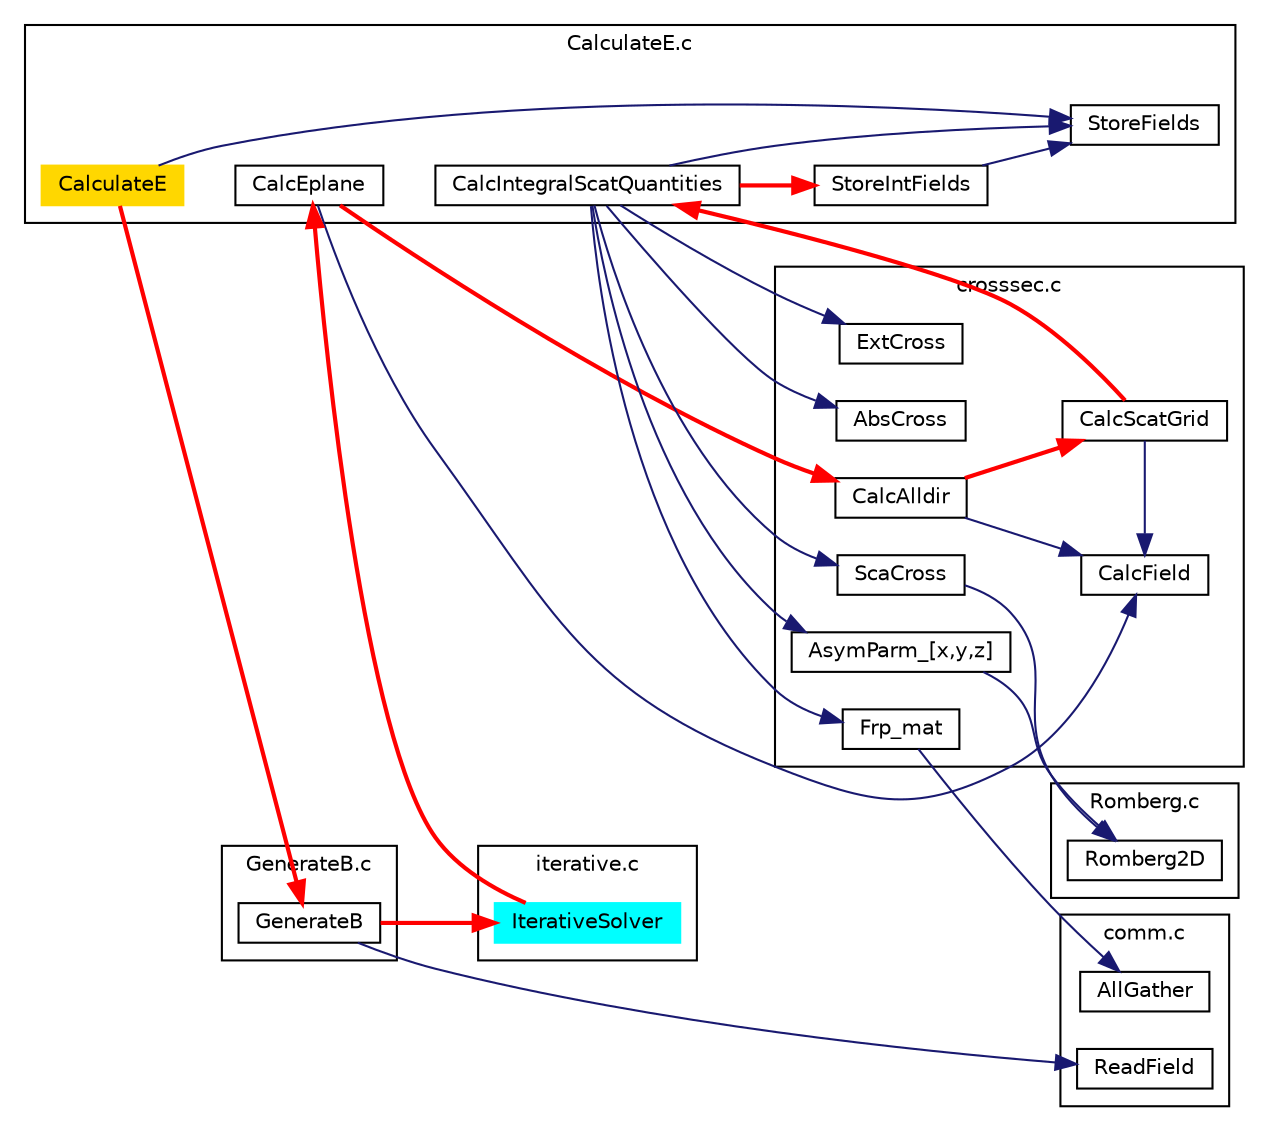 digraph calcE
{
	rankdir=LR
	edge [color=midnightblue]
	node [fontname=Helvetica,fontsize=10,shape=box,height=0.2,width=0.4]
	fontname=Helvetica
	fontsize=10
	ranksep=.35
	
	subgraph cluster_calcE {
		CalculateE [style=filled,color=gold]
		CalculateE -> StoreFields
		StoreIntFields -> StoreFields
		CalculateE -> CalcEplane -> CalcIntegralScatQuantities [style=invis]		
		label = "CalculateE.c";
	}
	subgraph cluster_iter {
		IterativeSolver [style=filled,color=cyan]
		label = "iterative.c";
	}
	subgraph cluster_beam {
		GenerateB
		label = "GenerateB.c";
	}
	subgraph cluster_comm {
		ReadField
		StoreFields
		AllGather
		label = "comm.c";
	}
	subgraph cluster_cs {
		CalcAlldir -> CalcField
		CalcScatGrid -> CalcField [constraint=false]
		ExtCross
		AbsCross
		ScaCross
		"AsymParm_[x,y,z]"
		Frp_mat
		label = "crosssec.c";
	}
	subgraph cluster_romberg {
		Romberg2D
		label = "Romberg.c";
	}

	CalculateE -> GenerateB -> IterativeSolver -> CalcEplane -> CalcAlldir -> CalcScatGrid -> CalcIntegralScatQuantities -> StoreIntFields [color=red,style=bold]
	
	GenerateB -> ReadField
	CalcEplane -> CalcField
	CalcIntegralScatQuantities -> ExtCross
	CalcIntegralScatQuantities -> AbsCross
	CalcIntegralScatQuantities -> ScaCross -> Romberg2D
	CalcIntegralScatQuantities -> "AsymParm_[x,y,z]" -> Romberg2D
	CalcIntegralScatQuantities -> Frp_mat -> AllGather
	CalcIntegralScatQuantities -> StoreFields
}